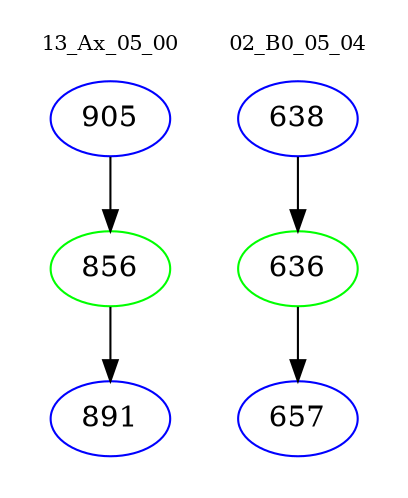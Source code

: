 digraph{
subgraph cluster_0 {
color = white
label = "13_Ax_05_00";
fontsize=10;
T0_905 [label="905", color="blue"]
T0_905 -> T0_856 [color="black"]
T0_856 [label="856", color="green"]
T0_856 -> T0_891 [color="black"]
T0_891 [label="891", color="blue"]
}
subgraph cluster_1 {
color = white
label = "02_B0_05_04";
fontsize=10;
T1_638 [label="638", color="blue"]
T1_638 -> T1_636 [color="black"]
T1_636 [label="636", color="green"]
T1_636 -> T1_657 [color="black"]
T1_657 [label="657", color="blue"]
}
}
